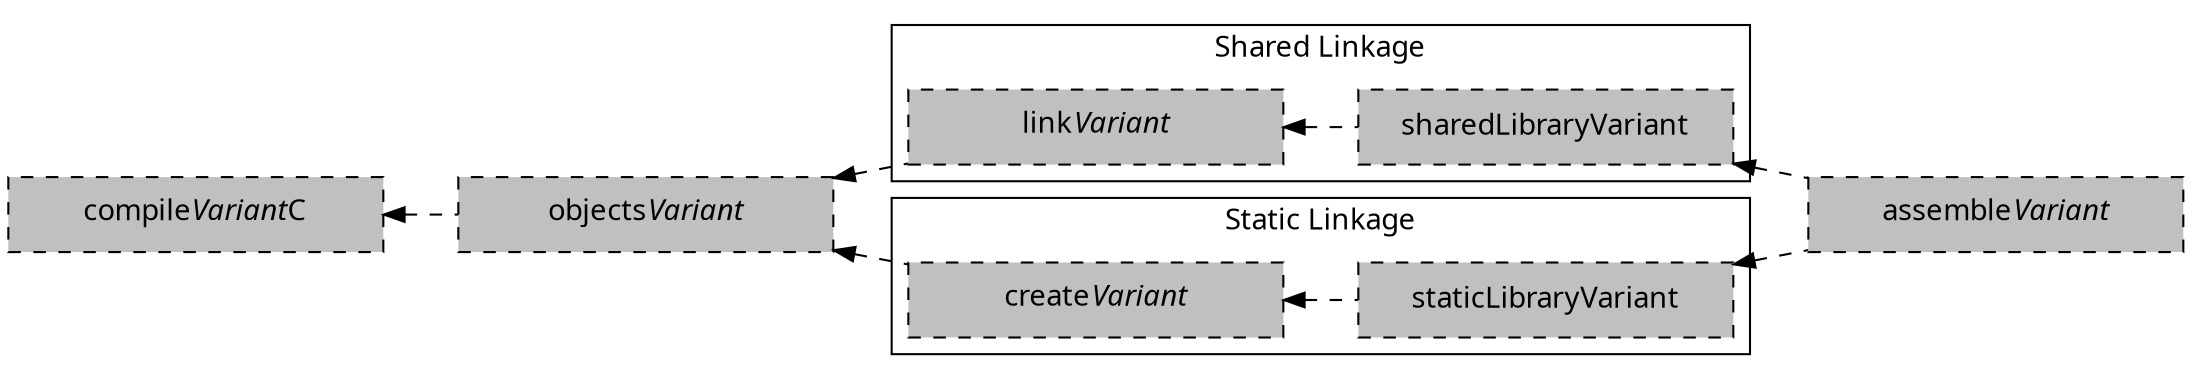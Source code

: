digraph variantTaskGraph {
  graph [ dpi = 100, fontname="Sans"];
  node [fontname = "Sans"];
  edge [fontname = "Sans"];
  node [shape=rectangle, fixedsize=true, width=2.5, height=0.5];
  node [style="dashed,filled", fillcolor=grey]
  rankdir=LR

  compileVariant[label=<compile<i>Variant</i>C>]

  subgraph cluster_sharedLinkage {
	label = "Shared Linkage"
	color = black

	linkVariant[label=<link<i>Variant</i>>]

    linkVariant -> sharedLibraryVariant [dir=back, style=dashed]
  }

  subgraph cluster_staticLinkage {
	label = "Static Linkage"
	color = black

    createVariant[label=<create<i>Variant</i>>]

    createVariant -> staticLibraryVariant [dir=back, style=dashed]
  }

  compileVariant -> objectsVariant -> { linkVariant, createVariant } [dir=back, style=dashed]
  { sharedLibraryVariant, staticLibraryVariant } -> assembleVariant [dir=back, style=dashed]
  objectsVariant[label=<objects<i>Variant</i>>]
  assembleVariant[label=<assemble<i>Variant</i>>]
}
